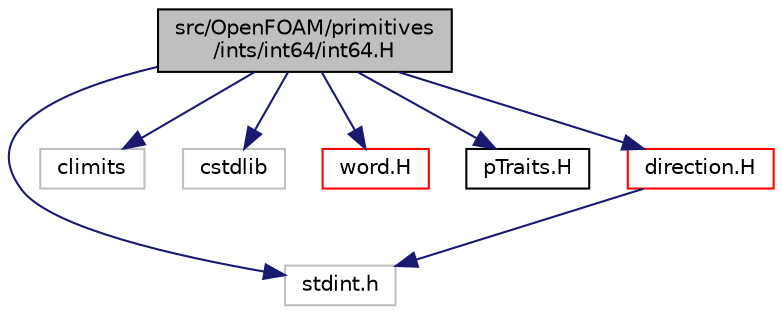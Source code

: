 digraph "src/OpenFOAM/primitives/ints/int64/int64.H"
{
  bgcolor="transparent";
  edge [fontname="Helvetica",fontsize="10",labelfontname="Helvetica",labelfontsize="10"];
  node [fontname="Helvetica",fontsize="10",shape=record];
  Node1 [label="src/OpenFOAM/primitives\l/ints/int64/int64.H",height=0.2,width=0.4,color="black", fillcolor="grey75", style="filled", fontcolor="black"];
  Node1 -> Node2 [color="midnightblue",fontsize="10",style="solid",fontname="Helvetica"];
  Node2 [label="stdint.h",height=0.2,width=0.4,color="grey75"];
  Node1 -> Node3 [color="midnightblue",fontsize="10",style="solid",fontname="Helvetica"];
  Node3 [label="climits",height=0.2,width=0.4,color="grey75"];
  Node1 -> Node4 [color="midnightblue",fontsize="10",style="solid",fontname="Helvetica"];
  Node4 [label="cstdlib",height=0.2,width=0.4,color="grey75"];
  Node1 -> Node5 [color="midnightblue",fontsize="10",style="solid",fontname="Helvetica"];
  Node5 [label="word.H",height=0.2,width=0.4,color="red",URL="$a09324.html"];
  Node1 -> Node6 [color="midnightblue",fontsize="10",style="solid",fontname="Helvetica"];
  Node6 [label="pTraits.H",height=0.2,width=0.4,color="black",URL="$a09230.html"];
  Node1 -> Node7 [color="midnightblue",fontsize="10",style="solid",fontname="Helvetica"];
  Node7 [label="direction.H",height=0.2,width=0.4,color="red",URL="$a09144.html",tooltip="Direction is an 8-bit unsigned integer type used to represent the Cartesian directions etc..."];
  Node7 -> Node2 [color="midnightblue",fontsize="10",style="solid",fontname="Helvetica"];
}
